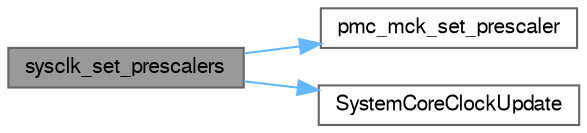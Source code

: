 digraph "sysclk_set_prescalers"
{
 // LATEX_PDF_SIZE
  bgcolor="transparent";
  edge [fontname=FreeSans,fontsize=10,labelfontname=FreeSans,labelfontsize=10];
  node [fontname=FreeSans,fontsize=10,shape=box,height=0.2,width=0.4];
  rankdir="LR";
  Node1 [label="sysclk_set_prescalers",height=0.2,width=0.4,color="gray40", fillcolor="grey60", style="filled", fontcolor="black",tooltip="Set system clock prescaler configuration."];
  Node1 -> Node2 [color="steelblue1",style="solid"];
  Node2 [label="pmc_mck_set_prescaler",height=0.2,width=0.4,color="grey40", fillcolor="white", style="filled",URL="$group__sam__drivers__pmc__group.html#ga9f1d415fc4e96a8ac144e6ea44c426eb",tooltip="Set the prescaler of the MCK."];
  Node1 -> Node3 [color="steelblue1",style="solid"];
  Node3 [label="SystemCoreClockUpdate",height=0.2,width=0.4,color="grey40", fillcolor="white", style="filled",URL="$system__same70_8c.html#ae0c36a9591fe6e9c45ecb21a794f0f0f",tooltip="Updates the SystemCoreClock with current core Clock retrieved from cpu registers."];
}
